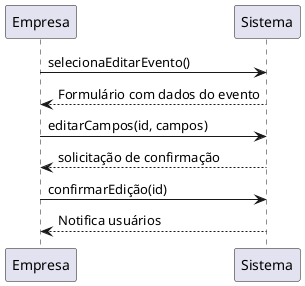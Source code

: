 @startuml
Empresa -> Sistema: selecionaEditarEvento()
Sistema --> Empresa: Formulário com dados do evento

Empresa -> Sistema: editarCampos(id, campos)
Sistema --> Empresa: solicitação de confirmação

Empresa -> Sistema: confirmarEdição(id)
Sistema --> Empresa: Notifica usuários


@enduml